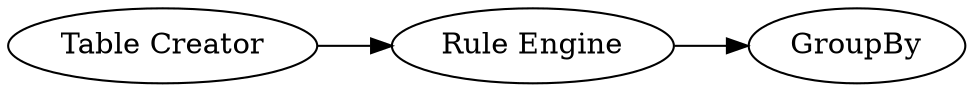 digraph {
	2 -> 3
	1 -> 2
	1 [label="Table Creator"]
	3 [label=GroupBy]
	2 [label="Rule Engine"]
	rankdir=LR
}
